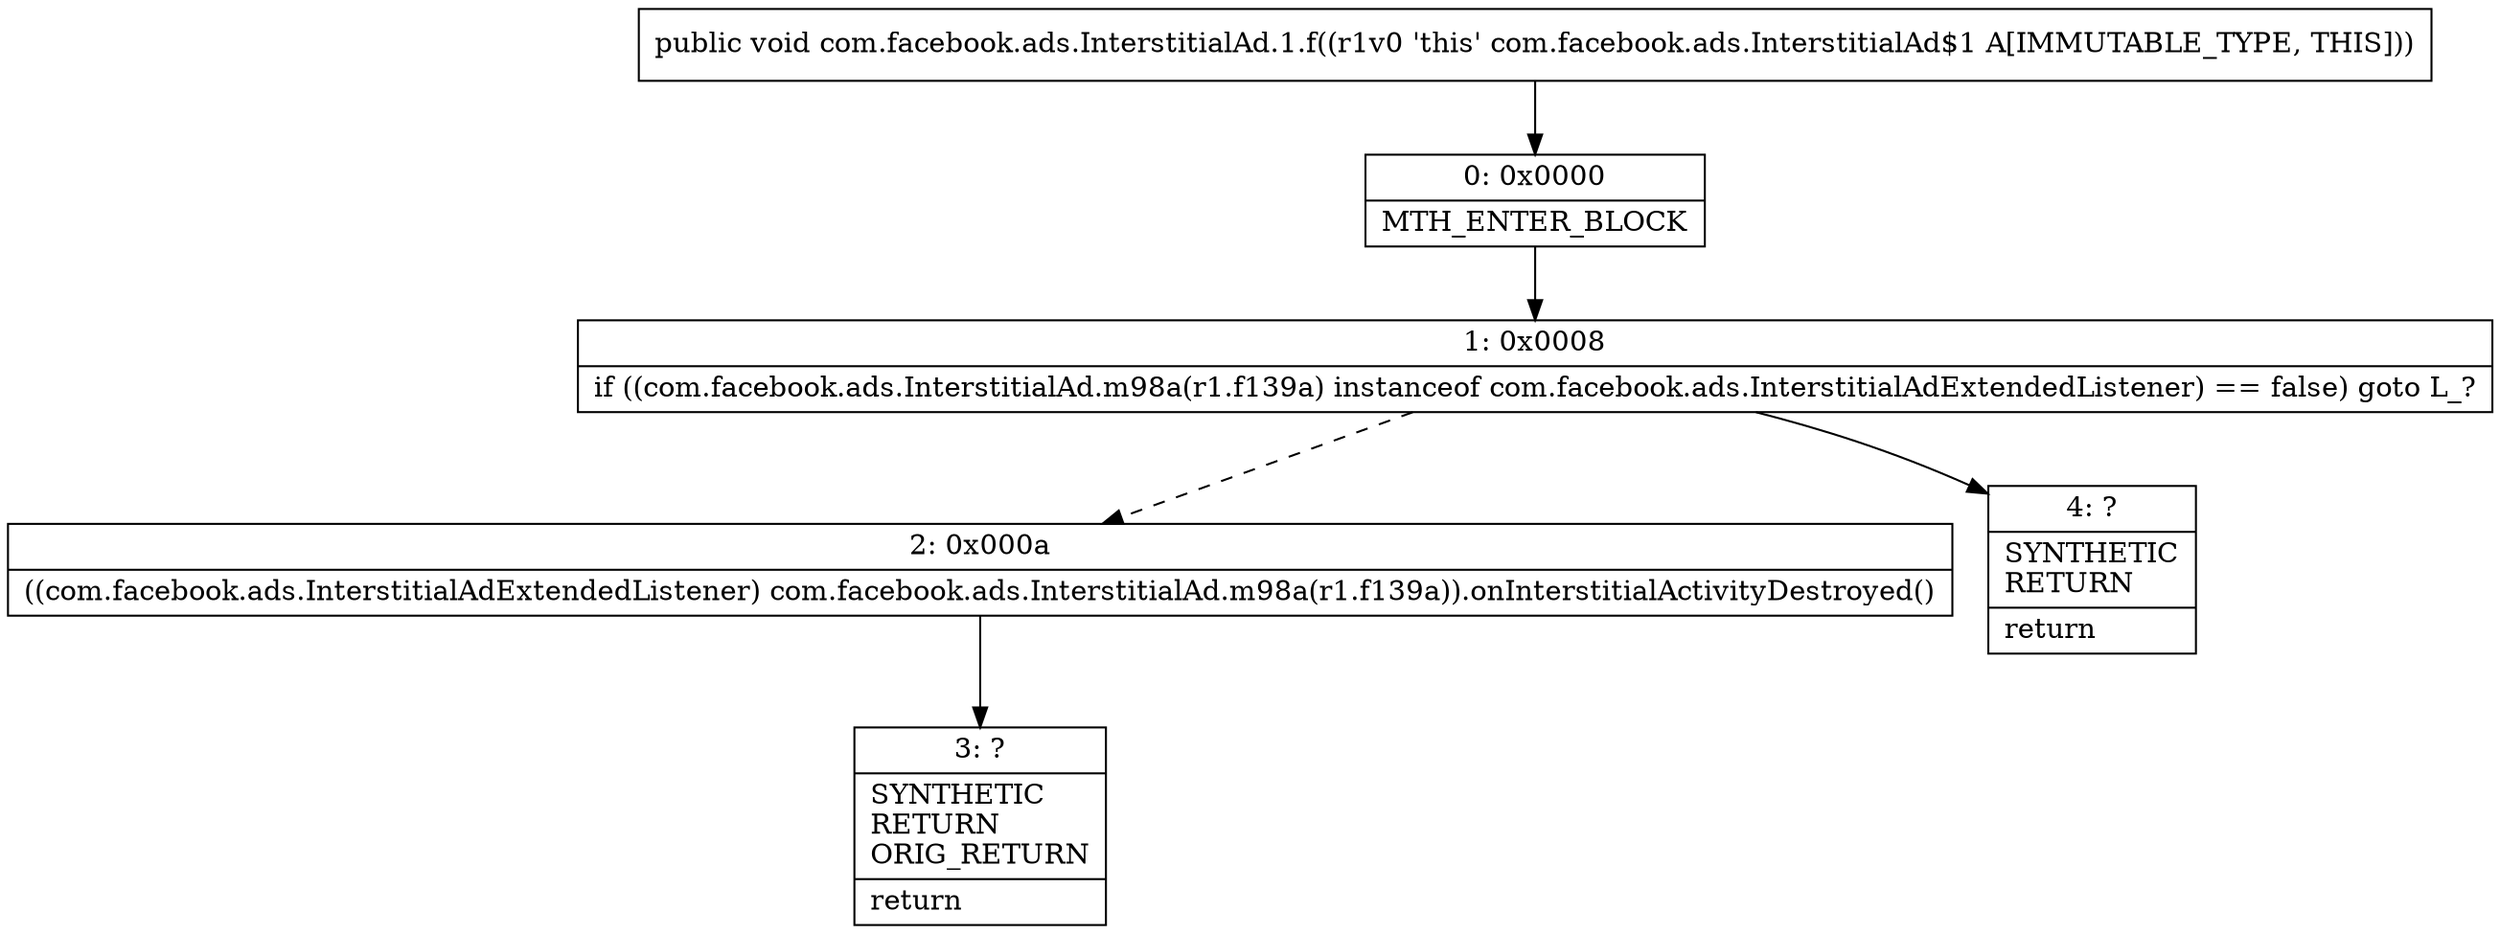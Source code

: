digraph "CFG forcom.facebook.ads.InterstitialAd.1.f()V" {
Node_0 [shape=record,label="{0\:\ 0x0000|MTH_ENTER_BLOCK\l}"];
Node_1 [shape=record,label="{1\:\ 0x0008|if ((com.facebook.ads.InterstitialAd.m98a(r1.f139a) instanceof com.facebook.ads.InterstitialAdExtendedListener) == false) goto L_?\l}"];
Node_2 [shape=record,label="{2\:\ 0x000a|((com.facebook.ads.InterstitialAdExtendedListener) com.facebook.ads.InterstitialAd.m98a(r1.f139a)).onInterstitialActivityDestroyed()\l}"];
Node_3 [shape=record,label="{3\:\ ?|SYNTHETIC\lRETURN\lORIG_RETURN\l|return\l}"];
Node_4 [shape=record,label="{4\:\ ?|SYNTHETIC\lRETURN\l|return\l}"];
MethodNode[shape=record,label="{public void com.facebook.ads.InterstitialAd.1.f((r1v0 'this' com.facebook.ads.InterstitialAd$1 A[IMMUTABLE_TYPE, THIS])) }"];
MethodNode -> Node_0;
Node_0 -> Node_1;
Node_1 -> Node_2[style=dashed];
Node_1 -> Node_4;
Node_2 -> Node_3;
}

